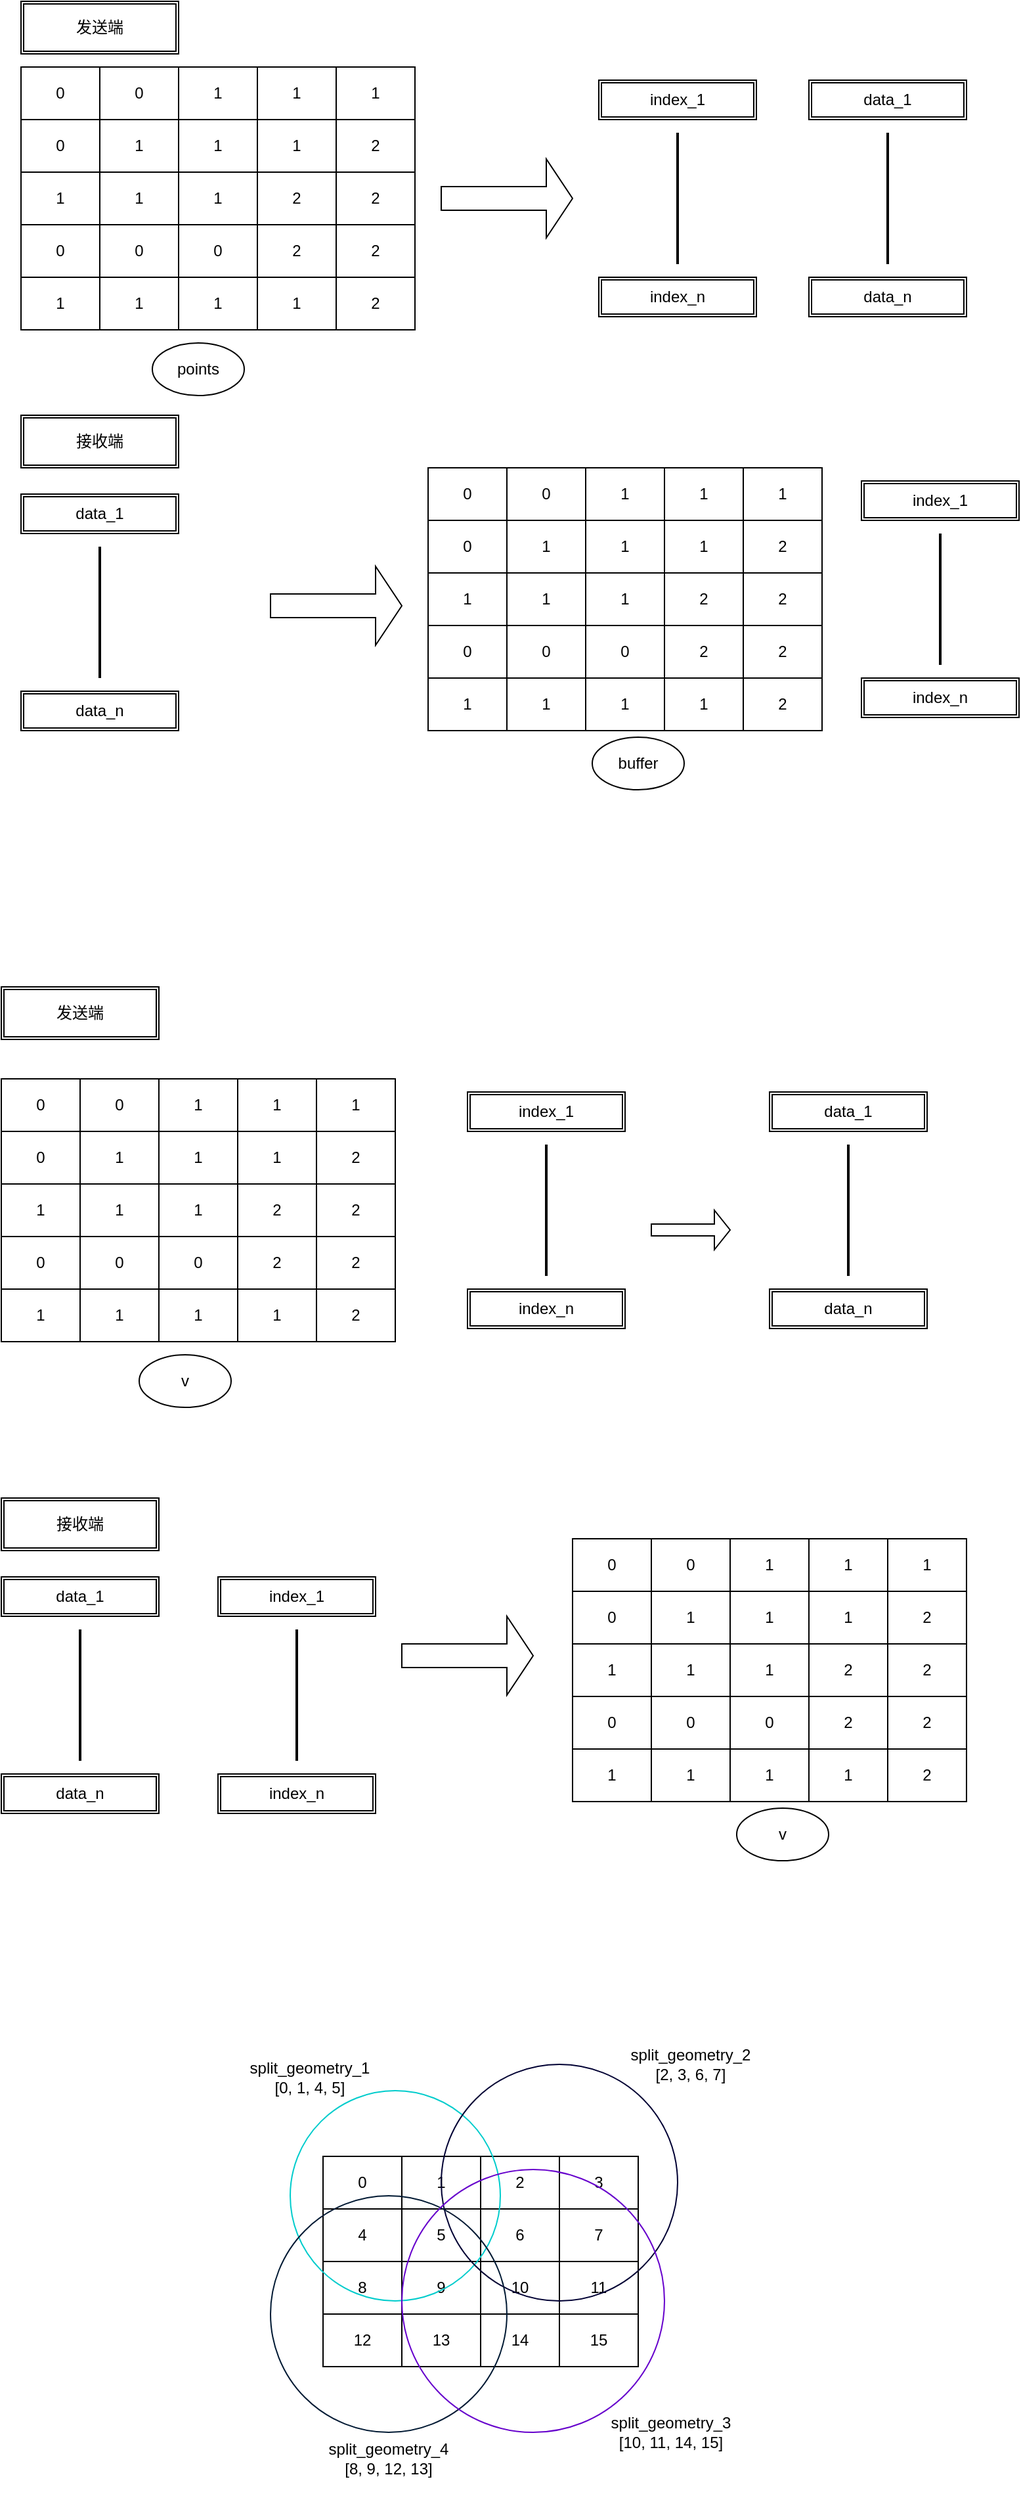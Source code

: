 <mxfile version="18.0.0" type="github">
  <diagram id="oNpYPa6Od9B05cNEM62u" name="Page-1">
    <mxGraphModel dx="1015" dy="603" grid="1" gridSize="10" guides="1" tooltips="1" connect="1" arrows="1" fold="1" page="1" pageScale="1" pageWidth="827" pageHeight="1169" math="0" shadow="0">
      <root>
        <mxCell id="0" />
        <mxCell id="1" parent="0" />
        <mxCell id="qy4APkWW9vVhcGaFs7pq-14" value="" style="shape=table;startSize=0;container=1;collapsible=0;childLayout=tableLayout;" vertex="1" parent="1">
          <mxGeometry x="40" y="80" width="300" height="200" as="geometry" />
        </mxCell>
        <mxCell id="qy4APkWW9vVhcGaFs7pq-15" value="" style="shape=tableRow;horizontal=0;startSize=0;swimlaneHead=0;swimlaneBody=0;top=0;left=0;bottom=0;right=0;collapsible=0;dropTarget=0;fillColor=none;points=[[0,0.5],[1,0.5]];portConstraint=eastwest;" vertex="1" parent="qy4APkWW9vVhcGaFs7pq-14">
          <mxGeometry width="300" height="40" as="geometry" />
        </mxCell>
        <mxCell id="qy4APkWW9vVhcGaFs7pq-16" value="0" style="shape=partialRectangle;html=1;whiteSpace=wrap;connectable=0;overflow=hidden;fillColor=none;top=0;left=0;bottom=0;right=0;pointerEvents=1;" vertex="1" parent="qy4APkWW9vVhcGaFs7pq-15">
          <mxGeometry width="60" height="40" as="geometry">
            <mxRectangle width="60" height="40" as="alternateBounds" />
          </mxGeometry>
        </mxCell>
        <mxCell id="qy4APkWW9vVhcGaFs7pq-17" value="0" style="shape=partialRectangle;html=1;whiteSpace=wrap;connectable=0;overflow=hidden;fillColor=none;top=0;left=0;bottom=0;right=0;pointerEvents=1;" vertex="1" parent="qy4APkWW9vVhcGaFs7pq-15">
          <mxGeometry x="60" width="60" height="40" as="geometry">
            <mxRectangle width="60" height="40" as="alternateBounds" />
          </mxGeometry>
        </mxCell>
        <mxCell id="qy4APkWW9vVhcGaFs7pq-18" value="1" style="shape=partialRectangle;html=1;whiteSpace=wrap;connectable=0;overflow=hidden;fillColor=none;top=0;left=0;bottom=0;right=0;pointerEvents=1;" vertex="1" parent="qy4APkWW9vVhcGaFs7pq-15">
          <mxGeometry x="120" width="60" height="40" as="geometry">
            <mxRectangle width="60" height="40" as="alternateBounds" />
          </mxGeometry>
        </mxCell>
        <mxCell id="qy4APkWW9vVhcGaFs7pq-19" value="1" style="shape=partialRectangle;html=1;whiteSpace=wrap;connectable=0;overflow=hidden;fillColor=none;top=0;left=0;bottom=0;right=0;pointerEvents=1;" vertex="1" parent="qy4APkWW9vVhcGaFs7pq-15">
          <mxGeometry x="180" width="60" height="40" as="geometry">
            <mxRectangle width="60" height="40" as="alternateBounds" />
          </mxGeometry>
        </mxCell>
        <mxCell id="qy4APkWW9vVhcGaFs7pq-20" value="1" style="shape=partialRectangle;html=1;whiteSpace=wrap;connectable=0;overflow=hidden;fillColor=none;top=0;left=0;bottom=0;right=0;pointerEvents=1;" vertex="1" parent="qy4APkWW9vVhcGaFs7pq-15">
          <mxGeometry x="240" width="60" height="40" as="geometry">
            <mxRectangle width="60" height="40" as="alternateBounds" />
          </mxGeometry>
        </mxCell>
        <mxCell id="qy4APkWW9vVhcGaFs7pq-21" value="" style="shape=tableRow;horizontal=0;startSize=0;swimlaneHead=0;swimlaneBody=0;top=0;left=0;bottom=0;right=0;collapsible=0;dropTarget=0;fillColor=none;points=[[0,0.5],[1,0.5]];portConstraint=eastwest;" vertex="1" parent="qy4APkWW9vVhcGaFs7pq-14">
          <mxGeometry y="40" width="300" height="40" as="geometry" />
        </mxCell>
        <mxCell id="qy4APkWW9vVhcGaFs7pq-22" value="0" style="shape=partialRectangle;html=1;whiteSpace=wrap;connectable=0;overflow=hidden;fillColor=none;top=0;left=0;bottom=0;right=0;pointerEvents=1;" vertex="1" parent="qy4APkWW9vVhcGaFs7pq-21">
          <mxGeometry width="60" height="40" as="geometry">
            <mxRectangle width="60" height="40" as="alternateBounds" />
          </mxGeometry>
        </mxCell>
        <mxCell id="qy4APkWW9vVhcGaFs7pq-23" value="1" style="shape=partialRectangle;html=1;whiteSpace=wrap;connectable=0;overflow=hidden;fillColor=none;top=0;left=0;bottom=0;right=0;pointerEvents=1;" vertex="1" parent="qy4APkWW9vVhcGaFs7pq-21">
          <mxGeometry x="60" width="60" height="40" as="geometry">
            <mxRectangle width="60" height="40" as="alternateBounds" />
          </mxGeometry>
        </mxCell>
        <mxCell id="qy4APkWW9vVhcGaFs7pq-24" value="1" style="shape=partialRectangle;html=1;whiteSpace=wrap;connectable=0;overflow=hidden;fillColor=none;top=0;left=0;bottom=0;right=0;pointerEvents=1;" vertex="1" parent="qy4APkWW9vVhcGaFs7pq-21">
          <mxGeometry x="120" width="60" height="40" as="geometry">
            <mxRectangle width="60" height="40" as="alternateBounds" />
          </mxGeometry>
        </mxCell>
        <mxCell id="qy4APkWW9vVhcGaFs7pq-25" value="1" style="shape=partialRectangle;html=1;whiteSpace=wrap;connectable=0;overflow=hidden;fillColor=none;top=0;left=0;bottom=0;right=0;pointerEvents=1;" vertex="1" parent="qy4APkWW9vVhcGaFs7pq-21">
          <mxGeometry x="180" width="60" height="40" as="geometry">
            <mxRectangle width="60" height="40" as="alternateBounds" />
          </mxGeometry>
        </mxCell>
        <mxCell id="qy4APkWW9vVhcGaFs7pq-26" value="2" style="shape=partialRectangle;html=1;whiteSpace=wrap;connectable=0;overflow=hidden;fillColor=none;top=0;left=0;bottom=0;right=0;pointerEvents=1;" vertex="1" parent="qy4APkWW9vVhcGaFs7pq-21">
          <mxGeometry x="240" width="60" height="40" as="geometry">
            <mxRectangle width="60" height="40" as="alternateBounds" />
          </mxGeometry>
        </mxCell>
        <mxCell id="qy4APkWW9vVhcGaFs7pq-27" value="" style="shape=tableRow;horizontal=0;startSize=0;swimlaneHead=0;swimlaneBody=0;top=0;left=0;bottom=0;right=0;collapsible=0;dropTarget=0;fillColor=none;points=[[0,0.5],[1,0.5]];portConstraint=eastwest;" vertex="1" parent="qy4APkWW9vVhcGaFs7pq-14">
          <mxGeometry y="80" width="300" height="40" as="geometry" />
        </mxCell>
        <mxCell id="qy4APkWW9vVhcGaFs7pq-28" value="1" style="shape=partialRectangle;html=1;whiteSpace=wrap;connectable=0;overflow=hidden;fillColor=none;top=0;left=0;bottom=0;right=0;pointerEvents=1;" vertex="1" parent="qy4APkWW9vVhcGaFs7pq-27">
          <mxGeometry width="60" height="40" as="geometry">
            <mxRectangle width="60" height="40" as="alternateBounds" />
          </mxGeometry>
        </mxCell>
        <mxCell id="qy4APkWW9vVhcGaFs7pq-29" value="1" style="shape=partialRectangle;html=1;whiteSpace=wrap;connectable=0;overflow=hidden;fillColor=none;top=0;left=0;bottom=0;right=0;pointerEvents=1;" vertex="1" parent="qy4APkWW9vVhcGaFs7pq-27">
          <mxGeometry x="60" width="60" height="40" as="geometry">
            <mxRectangle width="60" height="40" as="alternateBounds" />
          </mxGeometry>
        </mxCell>
        <mxCell id="qy4APkWW9vVhcGaFs7pq-30" value="1" style="shape=partialRectangle;html=1;whiteSpace=wrap;connectable=0;overflow=hidden;fillColor=none;top=0;left=0;bottom=0;right=0;pointerEvents=1;" vertex="1" parent="qy4APkWW9vVhcGaFs7pq-27">
          <mxGeometry x="120" width="60" height="40" as="geometry">
            <mxRectangle width="60" height="40" as="alternateBounds" />
          </mxGeometry>
        </mxCell>
        <mxCell id="qy4APkWW9vVhcGaFs7pq-31" value="2" style="shape=partialRectangle;html=1;whiteSpace=wrap;connectable=0;overflow=hidden;fillColor=none;top=0;left=0;bottom=0;right=0;pointerEvents=1;" vertex="1" parent="qy4APkWW9vVhcGaFs7pq-27">
          <mxGeometry x="180" width="60" height="40" as="geometry">
            <mxRectangle width="60" height="40" as="alternateBounds" />
          </mxGeometry>
        </mxCell>
        <mxCell id="qy4APkWW9vVhcGaFs7pq-32" value="2" style="shape=partialRectangle;html=1;whiteSpace=wrap;connectable=0;overflow=hidden;fillColor=none;top=0;left=0;bottom=0;right=0;pointerEvents=1;" vertex="1" parent="qy4APkWW9vVhcGaFs7pq-27">
          <mxGeometry x="240" width="60" height="40" as="geometry">
            <mxRectangle width="60" height="40" as="alternateBounds" />
          </mxGeometry>
        </mxCell>
        <mxCell id="qy4APkWW9vVhcGaFs7pq-33" value="" style="shape=tableRow;horizontal=0;startSize=0;swimlaneHead=0;swimlaneBody=0;top=0;left=0;bottom=0;right=0;collapsible=0;dropTarget=0;fillColor=none;points=[[0,0.5],[1,0.5]];portConstraint=eastwest;" vertex="1" parent="qy4APkWW9vVhcGaFs7pq-14">
          <mxGeometry y="120" width="300" height="40" as="geometry" />
        </mxCell>
        <mxCell id="qy4APkWW9vVhcGaFs7pq-34" value="0" style="shape=partialRectangle;html=1;whiteSpace=wrap;connectable=0;overflow=hidden;fillColor=none;top=0;left=0;bottom=0;right=0;pointerEvents=1;" vertex="1" parent="qy4APkWW9vVhcGaFs7pq-33">
          <mxGeometry width="60" height="40" as="geometry">
            <mxRectangle width="60" height="40" as="alternateBounds" />
          </mxGeometry>
        </mxCell>
        <mxCell id="qy4APkWW9vVhcGaFs7pq-35" value="0" style="shape=partialRectangle;html=1;whiteSpace=wrap;connectable=0;overflow=hidden;fillColor=none;top=0;left=0;bottom=0;right=0;pointerEvents=1;" vertex="1" parent="qy4APkWW9vVhcGaFs7pq-33">
          <mxGeometry x="60" width="60" height="40" as="geometry">
            <mxRectangle width="60" height="40" as="alternateBounds" />
          </mxGeometry>
        </mxCell>
        <mxCell id="qy4APkWW9vVhcGaFs7pq-36" value="0" style="shape=partialRectangle;html=1;whiteSpace=wrap;connectable=0;overflow=hidden;fillColor=none;top=0;left=0;bottom=0;right=0;pointerEvents=1;" vertex="1" parent="qy4APkWW9vVhcGaFs7pq-33">
          <mxGeometry x="120" width="60" height="40" as="geometry">
            <mxRectangle width="60" height="40" as="alternateBounds" />
          </mxGeometry>
        </mxCell>
        <mxCell id="qy4APkWW9vVhcGaFs7pq-37" value="2" style="shape=partialRectangle;html=1;whiteSpace=wrap;connectable=0;overflow=hidden;fillColor=none;top=0;left=0;bottom=0;right=0;pointerEvents=1;" vertex="1" parent="qy4APkWW9vVhcGaFs7pq-33">
          <mxGeometry x="180" width="60" height="40" as="geometry">
            <mxRectangle width="60" height="40" as="alternateBounds" />
          </mxGeometry>
        </mxCell>
        <mxCell id="qy4APkWW9vVhcGaFs7pq-38" value="2" style="shape=partialRectangle;html=1;whiteSpace=wrap;connectable=0;overflow=hidden;fillColor=none;top=0;left=0;bottom=0;right=0;pointerEvents=1;" vertex="1" parent="qy4APkWW9vVhcGaFs7pq-33">
          <mxGeometry x="240" width="60" height="40" as="geometry">
            <mxRectangle width="60" height="40" as="alternateBounds" />
          </mxGeometry>
        </mxCell>
        <mxCell id="qy4APkWW9vVhcGaFs7pq-39" value="" style="shape=tableRow;horizontal=0;startSize=0;swimlaneHead=0;swimlaneBody=0;top=0;left=0;bottom=0;right=0;collapsible=0;dropTarget=0;fillColor=none;points=[[0,0.5],[1,0.5]];portConstraint=eastwest;" vertex="1" parent="qy4APkWW9vVhcGaFs7pq-14">
          <mxGeometry y="160" width="300" height="40" as="geometry" />
        </mxCell>
        <mxCell id="qy4APkWW9vVhcGaFs7pq-40" value="1" style="shape=partialRectangle;html=1;whiteSpace=wrap;connectable=0;overflow=hidden;fillColor=none;top=0;left=0;bottom=0;right=0;pointerEvents=1;" vertex="1" parent="qy4APkWW9vVhcGaFs7pq-39">
          <mxGeometry width="60" height="40" as="geometry">
            <mxRectangle width="60" height="40" as="alternateBounds" />
          </mxGeometry>
        </mxCell>
        <mxCell id="qy4APkWW9vVhcGaFs7pq-41" value="1" style="shape=partialRectangle;html=1;whiteSpace=wrap;connectable=0;overflow=hidden;fillColor=none;top=0;left=0;bottom=0;right=0;pointerEvents=1;" vertex="1" parent="qy4APkWW9vVhcGaFs7pq-39">
          <mxGeometry x="60" width="60" height="40" as="geometry">
            <mxRectangle width="60" height="40" as="alternateBounds" />
          </mxGeometry>
        </mxCell>
        <mxCell id="qy4APkWW9vVhcGaFs7pq-42" value="1" style="shape=partialRectangle;html=1;whiteSpace=wrap;connectable=0;overflow=hidden;fillColor=none;top=0;left=0;bottom=0;right=0;pointerEvents=1;" vertex="1" parent="qy4APkWW9vVhcGaFs7pq-39">
          <mxGeometry x="120" width="60" height="40" as="geometry">
            <mxRectangle width="60" height="40" as="alternateBounds" />
          </mxGeometry>
        </mxCell>
        <mxCell id="qy4APkWW9vVhcGaFs7pq-43" value="1" style="shape=partialRectangle;html=1;whiteSpace=wrap;connectable=0;overflow=hidden;fillColor=none;top=0;left=0;bottom=0;right=0;pointerEvents=1;" vertex="1" parent="qy4APkWW9vVhcGaFs7pq-39">
          <mxGeometry x="180" width="60" height="40" as="geometry">
            <mxRectangle width="60" height="40" as="alternateBounds" />
          </mxGeometry>
        </mxCell>
        <mxCell id="qy4APkWW9vVhcGaFs7pq-44" value="2" style="shape=partialRectangle;html=1;whiteSpace=wrap;connectable=0;overflow=hidden;fillColor=none;top=0;left=0;bottom=0;right=0;pointerEvents=1;" vertex="1" parent="qy4APkWW9vVhcGaFs7pq-39">
          <mxGeometry x="240" width="60" height="40" as="geometry">
            <mxRectangle width="60" height="40" as="alternateBounds" />
          </mxGeometry>
        </mxCell>
        <mxCell id="qy4APkWW9vVhcGaFs7pq-45" value="" style="shape=singleArrow;whiteSpace=wrap;html=1;" vertex="1" parent="1">
          <mxGeometry x="360" y="150" width="100" height="60" as="geometry" />
        </mxCell>
        <mxCell id="qy4APkWW9vVhcGaFs7pq-46" value="index_1" style="shape=ext;double=1;rounded=0;whiteSpace=wrap;html=1;" vertex="1" parent="1">
          <mxGeometry x="480" y="90" width="120" height="30" as="geometry" />
        </mxCell>
        <mxCell id="qy4APkWW9vVhcGaFs7pq-48" value="index_n" style="shape=ext;double=1;rounded=0;whiteSpace=wrap;html=1;" vertex="1" parent="1">
          <mxGeometry x="480" y="240" width="120" height="30" as="geometry" />
        </mxCell>
        <mxCell id="qy4APkWW9vVhcGaFs7pq-49" value="data_1" style="shape=ext;double=1;rounded=0;whiteSpace=wrap;html=1;" vertex="1" parent="1">
          <mxGeometry x="640" y="90" width="120" height="30" as="geometry" />
        </mxCell>
        <mxCell id="qy4APkWW9vVhcGaFs7pq-50" value="data_n" style="shape=ext;double=1;rounded=0;whiteSpace=wrap;html=1;" vertex="1" parent="1">
          <mxGeometry x="640" y="240" width="120" height="30" as="geometry" />
        </mxCell>
        <mxCell id="qy4APkWW9vVhcGaFs7pq-51" value="" style="line;strokeWidth=2;direction=south;html=1;" vertex="1" parent="1">
          <mxGeometry x="535" y="130" width="10" height="100" as="geometry" />
        </mxCell>
        <mxCell id="qy4APkWW9vVhcGaFs7pq-52" value="" style="line;strokeWidth=2;direction=south;html=1;" vertex="1" parent="1">
          <mxGeometry x="695" y="130" width="10" height="100" as="geometry" />
        </mxCell>
        <mxCell id="qy4APkWW9vVhcGaFs7pq-54" value="发送端" style="shape=ext;double=1;rounded=0;whiteSpace=wrap;html=1;" vertex="1" parent="1">
          <mxGeometry x="40" y="30" width="120" height="40" as="geometry" />
        </mxCell>
        <mxCell id="qy4APkWW9vVhcGaFs7pq-55" value="接收端" style="shape=ext;double=1;rounded=0;whiteSpace=wrap;html=1;" vertex="1" parent="1">
          <mxGeometry x="40" y="345" width="120" height="40" as="geometry" />
        </mxCell>
        <mxCell id="qy4APkWW9vVhcGaFs7pq-56" value="data_1" style="shape=ext;double=1;rounded=0;whiteSpace=wrap;html=1;" vertex="1" parent="1">
          <mxGeometry x="40" y="405" width="120" height="30" as="geometry" />
        </mxCell>
        <mxCell id="qy4APkWW9vVhcGaFs7pq-57" value="data_n" style="shape=ext;double=1;rounded=0;whiteSpace=wrap;html=1;" vertex="1" parent="1">
          <mxGeometry x="40" y="555" width="120" height="30" as="geometry" />
        </mxCell>
        <mxCell id="qy4APkWW9vVhcGaFs7pq-58" value="" style="line;strokeWidth=2;direction=south;html=1;" vertex="1" parent="1">
          <mxGeometry x="95" y="445" width="10" height="100" as="geometry" />
        </mxCell>
        <mxCell id="qy4APkWW9vVhcGaFs7pq-59" value="" style="shape=singleArrow;whiteSpace=wrap;html=1;" vertex="1" parent="1">
          <mxGeometry x="230" y="460" width="100" height="60" as="geometry" />
        </mxCell>
        <mxCell id="qy4APkWW9vVhcGaFs7pq-60" value="" style="shape=table;startSize=0;container=1;collapsible=0;childLayout=tableLayout;" vertex="1" parent="1">
          <mxGeometry x="350" y="385" width="300" height="200" as="geometry" />
        </mxCell>
        <mxCell id="qy4APkWW9vVhcGaFs7pq-61" value="" style="shape=tableRow;horizontal=0;startSize=0;swimlaneHead=0;swimlaneBody=0;top=0;left=0;bottom=0;right=0;collapsible=0;dropTarget=0;fillColor=none;points=[[0,0.5],[1,0.5]];portConstraint=eastwest;" vertex="1" parent="qy4APkWW9vVhcGaFs7pq-60">
          <mxGeometry width="300" height="40" as="geometry" />
        </mxCell>
        <mxCell id="qy4APkWW9vVhcGaFs7pq-62" value="0" style="shape=partialRectangle;html=1;whiteSpace=wrap;connectable=0;overflow=hidden;fillColor=none;top=0;left=0;bottom=0;right=0;pointerEvents=1;" vertex="1" parent="qy4APkWW9vVhcGaFs7pq-61">
          <mxGeometry width="60" height="40" as="geometry">
            <mxRectangle width="60" height="40" as="alternateBounds" />
          </mxGeometry>
        </mxCell>
        <mxCell id="qy4APkWW9vVhcGaFs7pq-63" value="0" style="shape=partialRectangle;html=1;whiteSpace=wrap;connectable=0;overflow=hidden;fillColor=none;top=0;left=0;bottom=0;right=0;pointerEvents=1;" vertex="1" parent="qy4APkWW9vVhcGaFs7pq-61">
          <mxGeometry x="60" width="60" height="40" as="geometry">
            <mxRectangle width="60" height="40" as="alternateBounds" />
          </mxGeometry>
        </mxCell>
        <mxCell id="qy4APkWW9vVhcGaFs7pq-64" value="1" style="shape=partialRectangle;html=1;whiteSpace=wrap;connectable=0;overflow=hidden;fillColor=none;top=0;left=0;bottom=0;right=0;pointerEvents=1;" vertex="1" parent="qy4APkWW9vVhcGaFs7pq-61">
          <mxGeometry x="120" width="60" height="40" as="geometry">
            <mxRectangle width="60" height="40" as="alternateBounds" />
          </mxGeometry>
        </mxCell>
        <mxCell id="qy4APkWW9vVhcGaFs7pq-65" value="1" style="shape=partialRectangle;html=1;whiteSpace=wrap;connectable=0;overflow=hidden;fillColor=none;top=0;left=0;bottom=0;right=0;pointerEvents=1;" vertex="1" parent="qy4APkWW9vVhcGaFs7pq-61">
          <mxGeometry x="180" width="60" height="40" as="geometry">
            <mxRectangle width="60" height="40" as="alternateBounds" />
          </mxGeometry>
        </mxCell>
        <mxCell id="qy4APkWW9vVhcGaFs7pq-66" value="1" style="shape=partialRectangle;html=1;whiteSpace=wrap;connectable=0;overflow=hidden;fillColor=none;top=0;left=0;bottom=0;right=0;pointerEvents=1;" vertex="1" parent="qy4APkWW9vVhcGaFs7pq-61">
          <mxGeometry x="240" width="60" height="40" as="geometry">
            <mxRectangle width="60" height="40" as="alternateBounds" />
          </mxGeometry>
        </mxCell>
        <mxCell id="qy4APkWW9vVhcGaFs7pq-67" value="" style="shape=tableRow;horizontal=0;startSize=0;swimlaneHead=0;swimlaneBody=0;top=0;left=0;bottom=0;right=0;collapsible=0;dropTarget=0;fillColor=none;points=[[0,0.5],[1,0.5]];portConstraint=eastwest;" vertex="1" parent="qy4APkWW9vVhcGaFs7pq-60">
          <mxGeometry y="40" width="300" height="40" as="geometry" />
        </mxCell>
        <mxCell id="qy4APkWW9vVhcGaFs7pq-68" value="0" style="shape=partialRectangle;html=1;whiteSpace=wrap;connectable=0;overflow=hidden;fillColor=none;top=0;left=0;bottom=0;right=0;pointerEvents=1;" vertex="1" parent="qy4APkWW9vVhcGaFs7pq-67">
          <mxGeometry width="60" height="40" as="geometry">
            <mxRectangle width="60" height="40" as="alternateBounds" />
          </mxGeometry>
        </mxCell>
        <mxCell id="qy4APkWW9vVhcGaFs7pq-69" value="1" style="shape=partialRectangle;html=1;whiteSpace=wrap;connectable=0;overflow=hidden;fillColor=none;top=0;left=0;bottom=0;right=0;pointerEvents=1;" vertex="1" parent="qy4APkWW9vVhcGaFs7pq-67">
          <mxGeometry x="60" width="60" height="40" as="geometry">
            <mxRectangle width="60" height="40" as="alternateBounds" />
          </mxGeometry>
        </mxCell>
        <mxCell id="qy4APkWW9vVhcGaFs7pq-70" value="1" style="shape=partialRectangle;html=1;whiteSpace=wrap;connectable=0;overflow=hidden;fillColor=none;top=0;left=0;bottom=0;right=0;pointerEvents=1;" vertex="1" parent="qy4APkWW9vVhcGaFs7pq-67">
          <mxGeometry x="120" width="60" height="40" as="geometry">
            <mxRectangle width="60" height="40" as="alternateBounds" />
          </mxGeometry>
        </mxCell>
        <mxCell id="qy4APkWW9vVhcGaFs7pq-71" value="1" style="shape=partialRectangle;html=1;whiteSpace=wrap;connectable=0;overflow=hidden;fillColor=none;top=0;left=0;bottom=0;right=0;pointerEvents=1;" vertex="1" parent="qy4APkWW9vVhcGaFs7pq-67">
          <mxGeometry x="180" width="60" height="40" as="geometry">
            <mxRectangle width="60" height="40" as="alternateBounds" />
          </mxGeometry>
        </mxCell>
        <mxCell id="qy4APkWW9vVhcGaFs7pq-72" value="2" style="shape=partialRectangle;html=1;whiteSpace=wrap;connectable=0;overflow=hidden;fillColor=none;top=0;left=0;bottom=0;right=0;pointerEvents=1;" vertex="1" parent="qy4APkWW9vVhcGaFs7pq-67">
          <mxGeometry x="240" width="60" height="40" as="geometry">
            <mxRectangle width="60" height="40" as="alternateBounds" />
          </mxGeometry>
        </mxCell>
        <mxCell id="qy4APkWW9vVhcGaFs7pq-73" value="" style="shape=tableRow;horizontal=0;startSize=0;swimlaneHead=0;swimlaneBody=0;top=0;left=0;bottom=0;right=0;collapsible=0;dropTarget=0;fillColor=none;points=[[0,0.5],[1,0.5]];portConstraint=eastwest;" vertex="1" parent="qy4APkWW9vVhcGaFs7pq-60">
          <mxGeometry y="80" width="300" height="40" as="geometry" />
        </mxCell>
        <mxCell id="qy4APkWW9vVhcGaFs7pq-74" value="1" style="shape=partialRectangle;html=1;whiteSpace=wrap;connectable=0;overflow=hidden;fillColor=none;top=0;left=0;bottom=0;right=0;pointerEvents=1;" vertex="1" parent="qy4APkWW9vVhcGaFs7pq-73">
          <mxGeometry width="60" height="40" as="geometry">
            <mxRectangle width="60" height="40" as="alternateBounds" />
          </mxGeometry>
        </mxCell>
        <mxCell id="qy4APkWW9vVhcGaFs7pq-75" value="1" style="shape=partialRectangle;html=1;whiteSpace=wrap;connectable=0;overflow=hidden;fillColor=none;top=0;left=0;bottom=0;right=0;pointerEvents=1;" vertex="1" parent="qy4APkWW9vVhcGaFs7pq-73">
          <mxGeometry x="60" width="60" height="40" as="geometry">
            <mxRectangle width="60" height="40" as="alternateBounds" />
          </mxGeometry>
        </mxCell>
        <mxCell id="qy4APkWW9vVhcGaFs7pq-76" value="1" style="shape=partialRectangle;html=1;whiteSpace=wrap;connectable=0;overflow=hidden;fillColor=none;top=0;left=0;bottom=0;right=0;pointerEvents=1;" vertex="1" parent="qy4APkWW9vVhcGaFs7pq-73">
          <mxGeometry x="120" width="60" height="40" as="geometry">
            <mxRectangle width="60" height="40" as="alternateBounds" />
          </mxGeometry>
        </mxCell>
        <mxCell id="qy4APkWW9vVhcGaFs7pq-77" value="2" style="shape=partialRectangle;html=1;whiteSpace=wrap;connectable=0;overflow=hidden;fillColor=none;top=0;left=0;bottom=0;right=0;pointerEvents=1;" vertex="1" parent="qy4APkWW9vVhcGaFs7pq-73">
          <mxGeometry x="180" width="60" height="40" as="geometry">
            <mxRectangle width="60" height="40" as="alternateBounds" />
          </mxGeometry>
        </mxCell>
        <mxCell id="qy4APkWW9vVhcGaFs7pq-78" value="2" style="shape=partialRectangle;html=1;whiteSpace=wrap;connectable=0;overflow=hidden;fillColor=none;top=0;left=0;bottom=0;right=0;pointerEvents=1;" vertex="1" parent="qy4APkWW9vVhcGaFs7pq-73">
          <mxGeometry x="240" width="60" height="40" as="geometry">
            <mxRectangle width="60" height="40" as="alternateBounds" />
          </mxGeometry>
        </mxCell>
        <mxCell id="qy4APkWW9vVhcGaFs7pq-79" value="" style="shape=tableRow;horizontal=0;startSize=0;swimlaneHead=0;swimlaneBody=0;top=0;left=0;bottom=0;right=0;collapsible=0;dropTarget=0;fillColor=none;points=[[0,0.5],[1,0.5]];portConstraint=eastwest;" vertex="1" parent="qy4APkWW9vVhcGaFs7pq-60">
          <mxGeometry y="120" width="300" height="40" as="geometry" />
        </mxCell>
        <mxCell id="qy4APkWW9vVhcGaFs7pq-80" value="0" style="shape=partialRectangle;html=1;whiteSpace=wrap;connectable=0;overflow=hidden;fillColor=none;top=0;left=0;bottom=0;right=0;pointerEvents=1;" vertex="1" parent="qy4APkWW9vVhcGaFs7pq-79">
          <mxGeometry width="60" height="40" as="geometry">
            <mxRectangle width="60" height="40" as="alternateBounds" />
          </mxGeometry>
        </mxCell>
        <mxCell id="qy4APkWW9vVhcGaFs7pq-81" value="0" style="shape=partialRectangle;html=1;whiteSpace=wrap;connectable=0;overflow=hidden;fillColor=none;top=0;left=0;bottom=0;right=0;pointerEvents=1;" vertex="1" parent="qy4APkWW9vVhcGaFs7pq-79">
          <mxGeometry x="60" width="60" height="40" as="geometry">
            <mxRectangle width="60" height="40" as="alternateBounds" />
          </mxGeometry>
        </mxCell>
        <mxCell id="qy4APkWW9vVhcGaFs7pq-82" value="0" style="shape=partialRectangle;html=1;whiteSpace=wrap;connectable=0;overflow=hidden;fillColor=none;top=0;left=0;bottom=0;right=0;pointerEvents=1;" vertex="1" parent="qy4APkWW9vVhcGaFs7pq-79">
          <mxGeometry x="120" width="60" height="40" as="geometry">
            <mxRectangle width="60" height="40" as="alternateBounds" />
          </mxGeometry>
        </mxCell>
        <mxCell id="qy4APkWW9vVhcGaFs7pq-83" value="2" style="shape=partialRectangle;html=1;whiteSpace=wrap;connectable=0;overflow=hidden;fillColor=none;top=0;left=0;bottom=0;right=0;pointerEvents=1;" vertex="1" parent="qy4APkWW9vVhcGaFs7pq-79">
          <mxGeometry x="180" width="60" height="40" as="geometry">
            <mxRectangle width="60" height="40" as="alternateBounds" />
          </mxGeometry>
        </mxCell>
        <mxCell id="qy4APkWW9vVhcGaFs7pq-84" value="2" style="shape=partialRectangle;html=1;whiteSpace=wrap;connectable=0;overflow=hidden;fillColor=none;top=0;left=0;bottom=0;right=0;pointerEvents=1;" vertex="1" parent="qy4APkWW9vVhcGaFs7pq-79">
          <mxGeometry x="240" width="60" height="40" as="geometry">
            <mxRectangle width="60" height="40" as="alternateBounds" />
          </mxGeometry>
        </mxCell>
        <mxCell id="qy4APkWW9vVhcGaFs7pq-85" value="" style="shape=tableRow;horizontal=0;startSize=0;swimlaneHead=0;swimlaneBody=0;top=0;left=0;bottom=0;right=0;collapsible=0;dropTarget=0;fillColor=none;points=[[0,0.5],[1,0.5]];portConstraint=eastwest;" vertex="1" parent="qy4APkWW9vVhcGaFs7pq-60">
          <mxGeometry y="160" width="300" height="40" as="geometry" />
        </mxCell>
        <mxCell id="qy4APkWW9vVhcGaFs7pq-86" value="1" style="shape=partialRectangle;html=1;whiteSpace=wrap;connectable=0;overflow=hidden;fillColor=none;top=0;left=0;bottom=0;right=0;pointerEvents=1;" vertex="1" parent="qy4APkWW9vVhcGaFs7pq-85">
          <mxGeometry width="60" height="40" as="geometry">
            <mxRectangle width="60" height="40" as="alternateBounds" />
          </mxGeometry>
        </mxCell>
        <mxCell id="qy4APkWW9vVhcGaFs7pq-87" value="1" style="shape=partialRectangle;html=1;whiteSpace=wrap;connectable=0;overflow=hidden;fillColor=none;top=0;left=0;bottom=0;right=0;pointerEvents=1;" vertex="1" parent="qy4APkWW9vVhcGaFs7pq-85">
          <mxGeometry x="60" width="60" height="40" as="geometry">
            <mxRectangle width="60" height="40" as="alternateBounds" />
          </mxGeometry>
        </mxCell>
        <mxCell id="qy4APkWW9vVhcGaFs7pq-88" value="1" style="shape=partialRectangle;html=1;whiteSpace=wrap;connectable=0;overflow=hidden;fillColor=none;top=0;left=0;bottom=0;right=0;pointerEvents=1;" vertex="1" parent="qy4APkWW9vVhcGaFs7pq-85">
          <mxGeometry x="120" width="60" height="40" as="geometry">
            <mxRectangle width="60" height="40" as="alternateBounds" />
          </mxGeometry>
        </mxCell>
        <mxCell id="qy4APkWW9vVhcGaFs7pq-89" value="1" style="shape=partialRectangle;html=1;whiteSpace=wrap;connectable=0;overflow=hidden;fillColor=none;top=0;left=0;bottom=0;right=0;pointerEvents=1;" vertex="1" parent="qy4APkWW9vVhcGaFs7pq-85">
          <mxGeometry x="180" width="60" height="40" as="geometry">
            <mxRectangle width="60" height="40" as="alternateBounds" />
          </mxGeometry>
        </mxCell>
        <mxCell id="qy4APkWW9vVhcGaFs7pq-90" value="2" style="shape=partialRectangle;html=1;whiteSpace=wrap;connectable=0;overflow=hidden;fillColor=none;top=0;left=0;bottom=0;right=0;pointerEvents=1;" vertex="1" parent="qy4APkWW9vVhcGaFs7pq-85">
          <mxGeometry x="240" width="60" height="40" as="geometry">
            <mxRectangle width="60" height="40" as="alternateBounds" />
          </mxGeometry>
        </mxCell>
        <mxCell id="qy4APkWW9vVhcGaFs7pq-107" value="index_1" style="shape=ext;double=1;rounded=0;whiteSpace=wrap;html=1;" vertex="1" parent="1">
          <mxGeometry x="680" y="395" width="120" height="30" as="geometry" />
        </mxCell>
        <mxCell id="qy4APkWW9vVhcGaFs7pq-108" value="index_n" style="shape=ext;double=1;rounded=0;whiteSpace=wrap;html=1;" vertex="1" parent="1">
          <mxGeometry x="680" y="545" width="120" height="30" as="geometry" />
        </mxCell>
        <mxCell id="qy4APkWW9vVhcGaFs7pq-109" value="" style="line;strokeWidth=2;direction=south;html=1;" vertex="1" parent="1">
          <mxGeometry x="735" y="435" width="10" height="100" as="geometry" />
        </mxCell>
        <mxCell id="qy4APkWW9vVhcGaFs7pq-111" value="points" style="ellipse;whiteSpace=wrap;html=1;" vertex="1" parent="1">
          <mxGeometry x="140" y="290" width="70" height="40" as="geometry" />
        </mxCell>
        <mxCell id="qy4APkWW9vVhcGaFs7pq-112" value="buffer" style="ellipse;whiteSpace=wrap;html=1;" vertex="1" parent="1">
          <mxGeometry x="475" y="590" width="70" height="40" as="geometry" />
        </mxCell>
        <mxCell id="qy4APkWW9vVhcGaFs7pq-113" value="" style="shape=table;startSize=0;container=1;collapsible=0;childLayout=tableLayout;" vertex="1" parent="1">
          <mxGeometry x="25" y="850" width="300" height="200" as="geometry" />
        </mxCell>
        <mxCell id="qy4APkWW9vVhcGaFs7pq-114" value="" style="shape=tableRow;horizontal=0;startSize=0;swimlaneHead=0;swimlaneBody=0;top=0;left=0;bottom=0;right=0;collapsible=0;dropTarget=0;fillColor=none;points=[[0,0.5],[1,0.5]];portConstraint=eastwest;" vertex="1" parent="qy4APkWW9vVhcGaFs7pq-113">
          <mxGeometry width="300" height="40" as="geometry" />
        </mxCell>
        <mxCell id="qy4APkWW9vVhcGaFs7pq-115" value="0" style="shape=partialRectangle;html=1;whiteSpace=wrap;connectable=0;overflow=hidden;fillColor=none;top=0;left=0;bottom=0;right=0;pointerEvents=1;" vertex="1" parent="qy4APkWW9vVhcGaFs7pq-114">
          <mxGeometry width="60" height="40" as="geometry">
            <mxRectangle width="60" height="40" as="alternateBounds" />
          </mxGeometry>
        </mxCell>
        <mxCell id="qy4APkWW9vVhcGaFs7pq-116" value="0" style="shape=partialRectangle;html=1;whiteSpace=wrap;connectable=0;overflow=hidden;fillColor=none;top=0;left=0;bottom=0;right=0;pointerEvents=1;" vertex="1" parent="qy4APkWW9vVhcGaFs7pq-114">
          <mxGeometry x="60" width="60" height="40" as="geometry">
            <mxRectangle width="60" height="40" as="alternateBounds" />
          </mxGeometry>
        </mxCell>
        <mxCell id="qy4APkWW9vVhcGaFs7pq-117" value="1" style="shape=partialRectangle;html=1;whiteSpace=wrap;connectable=0;overflow=hidden;fillColor=none;top=0;left=0;bottom=0;right=0;pointerEvents=1;" vertex="1" parent="qy4APkWW9vVhcGaFs7pq-114">
          <mxGeometry x="120" width="60" height="40" as="geometry">
            <mxRectangle width="60" height="40" as="alternateBounds" />
          </mxGeometry>
        </mxCell>
        <mxCell id="qy4APkWW9vVhcGaFs7pq-118" value="1" style="shape=partialRectangle;html=1;whiteSpace=wrap;connectable=0;overflow=hidden;fillColor=none;top=0;left=0;bottom=0;right=0;pointerEvents=1;" vertex="1" parent="qy4APkWW9vVhcGaFs7pq-114">
          <mxGeometry x="180" width="60" height="40" as="geometry">
            <mxRectangle width="60" height="40" as="alternateBounds" />
          </mxGeometry>
        </mxCell>
        <mxCell id="qy4APkWW9vVhcGaFs7pq-119" value="1" style="shape=partialRectangle;html=1;whiteSpace=wrap;connectable=0;overflow=hidden;fillColor=none;top=0;left=0;bottom=0;right=0;pointerEvents=1;" vertex="1" parent="qy4APkWW9vVhcGaFs7pq-114">
          <mxGeometry x="240" width="60" height="40" as="geometry">
            <mxRectangle width="60" height="40" as="alternateBounds" />
          </mxGeometry>
        </mxCell>
        <mxCell id="qy4APkWW9vVhcGaFs7pq-120" value="" style="shape=tableRow;horizontal=0;startSize=0;swimlaneHead=0;swimlaneBody=0;top=0;left=0;bottom=0;right=0;collapsible=0;dropTarget=0;fillColor=none;points=[[0,0.5],[1,0.5]];portConstraint=eastwest;" vertex="1" parent="qy4APkWW9vVhcGaFs7pq-113">
          <mxGeometry y="40" width="300" height="40" as="geometry" />
        </mxCell>
        <mxCell id="qy4APkWW9vVhcGaFs7pq-121" value="0" style="shape=partialRectangle;html=1;whiteSpace=wrap;connectable=0;overflow=hidden;fillColor=none;top=0;left=0;bottom=0;right=0;pointerEvents=1;" vertex="1" parent="qy4APkWW9vVhcGaFs7pq-120">
          <mxGeometry width="60" height="40" as="geometry">
            <mxRectangle width="60" height="40" as="alternateBounds" />
          </mxGeometry>
        </mxCell>
        <mxCell id="qy4APkWW9vVhcGaFs7pq-122" value="1" style="shape=partialRectangle;html=1;whiteSpace=wrap;connectable=0;overflow=hidden;fillColor=none;top=0;left=0;bottom=0;right=0;pointerEvents=1;" vertex="1" parent="qy4APkWW9vVhcGaFs7pq-120">
          <mxGeometry x="60" width="60" height="40" as="geometry">
            <mxRectangle width="60" height="40" as="alternateBounds" />
          </mxGeometry>
        </mxCell>
        <mxCell id="qy4APkWW9vVhcGaFs7pq-123" value="1" style="shape=partialRectangle;html=1;whiteSpace=wrap;connectable=0;overflow=hidden;fillColor=none;top=0;left=0;bottom=0;right=0;pointerEvents=1;" vertex="1" parent="qy4APkWW9vVhcGaFs7pq-120">
          <mxGeometry x="120" width="60" height="40" as="geometry">
            <mxRectangle width="60" height="40" as="alternateBounds" />
          </mxGeometry>
        </mxCell>
        <mxCell id="qy4APkWW9vVhcGaFs7pq-124" value="1" style="shape=partialRectangle;html=1;whiteSpace=wrap;connectable=0;overflow=hidden;fillColor=none;top=0;left=0;bottom=0;right=0;pointerEvents=1;" vertex="1" parent="qy4APkWW9vVhcGaFs7pq-120">
          <mxGeometry x="180" width="60" height="40" as="geometry">
            <mxRectangle width="60" height="40" as="alternateBounds" />
          </mxGeometry>
        </mxCell>
        <mxCell id="qy4APkWW9vVhcGaFs7pq-125" value="2" style="shape=partialRectangle;html=1;whiteSpace=wrap;connectable=0;overflow=hidden;fillColor=none;top=0;left=0;bottom=0;right=0;pointerEvents=1;" vertex="1" parent="qy4APkWW9vVhcGaFs7pq-120">
          <mxGeometry x="240" width="60" height="40" as="geometry">
            <mxRectangle width="60" height="40" as="alternateBounds" />
          </mxGeometry>
        </mxCell>
        <mxCell id="qy4APkWW9vVhcGaFs7pq-126" value="" style="shape=tableRow;horizontal=0;startSize=0;swimlaneHead=0;swimlaneBody=0;top=0;left=0;bottom=0;right=0;collapsible=0;dropTarget=0;fillColor=none;points=[[0,0.5],[1,0.5]];portConstraint=eastwest;" vertex="1" parent="qy4APkWW9vVhcGaFs7pq-113">
          <mxGeometry y="80" width="300" height="40" as="geometry" />
        </mxCell>
        <mxCell id="qy4APkWW9vVhcGaFs7pq-127" value="1" style="shape=partialRectangle;html=1;whiteSpace=wrap;connectable=0;overflow=hidden;fillColor=none;top=0;left=0;bottom=0;right=0;pointerEvents=1;" vertex="1" parent="qy4APkWW9vVhcGaFs7pq-126">
          <mxGeometry width="60" height="40" as="geometry">
            <mxRectangle width="60" height="40" as="alternateBounds" />
          </mxGeometry>
        </mxCell>
        <mxCell id="qy4APkWW9vVhcGaFs7pq-128" value="1" style="shape=partialRectangle;html=1;whiteSpace=wrap;connectable=0;overflow=hidden;fillColor=none;top=0;left=0;bottom=0;right=0;pointerEvents=1;" vertex="1" parent="qy4APkWW9vVhcGaFs7pq-126">
          <mxGeometry x="60" width="60" height="40" as="geometry">
            <mxRectangle width="60" height="40" as="alternateBounds" />
          </mxGeometry>
        </mxCell>
        <mxCell id="qy4APkWW9vVhcGaFs7pq-129" value="1" style="shape=partialRectangle;html=1;whiteSpace=wrap;connectable=0;overflow=hidden;fillColor=none;top=0;left=0;bottom=0;right=0;pointerEvents=1;" vertex="1" parent="qy4APkWW9vVhcGaFs7pq-126">
          <mxGeometry x="120" width="60" height="40" as="geometry">
            <mxRectangle width="60" height="40" as="alternateBounds" />
          </mxGeometry>
        </mxCell>
        <mxCell id="qy4APkWW9vVhcGaFs7pq-130" value="2" style="shape=partialRectangle;html=1;whiteSpace=wrap;connectable=0;overflow=hidden;fillColor=none;top=0;left=0;bottom=0;right=0;pointerEvents=1;" vertex="1" parent="qy4APkWW9vVhcGaFs7pq-126">
          <mxGeometry x="180" width="60" height="40" as="geometry">
            <mxRectangle width="60" height="40" as="alternateBounds" />
          </mxGeometry>
        </mxCell>
        <mxCell id="qy4APkWW9vVhcGaFs7pq-131" value="2" style="shape=partialRectangle;html=1;whiteSpace=wrap;connectable=0;overflow=hidden;fillColor=none;top=0;left=0;bottom=0;right=0;pointerEvents=1;" vertex="1" parent="qy4APkWW9vVhcGaFs7pq-126">
          <mxGeometry x="240" width="60" height="40" as="geometry">
            <mxRectangle width="60" height="40" as="alternateBounds" />
          </mxGeometry>
        </mxCell>
        <mxCell id="qy4APkWW9vVhcGaFs7pq-132" value="" style="shape=tableRow;horizontal=0;startSize=0;swimlaneHead=0;swimlaneBody=0;top=0;left=0;bottom=0;right=0;collapsible=0;dropTarget=0;fillColor=none;points=[[0,0.5],[1,0.5]];portConstraint=eastwest;" vertex="1" parent="qy4APkWW9vVhcGaFs7pq-113">
          <mxGeometry y="120" width="300" height="40" as="geometry" />
        </mxCell>
        <mxCell id="qy4APkWW9vVhcGaFs7pq-133" value="0" style="shape=partialRectangle;html=1;whiteSpace=wrap;connectable=0;overflow=hidden;fillColor=none;top=0;left=0;bottom=0;right=0;pointerEvents=1;" vertex="1" parent="qy4APkWW9vVhcGaFs7pq-132">
          <mxGeometry width="60" height="40" as="geometry">
            <mxRectangle width="60" height="40" as="alternateBounds" />
          </mxGeometry>
        </mxCell>
        <mxCell id="qy4APkWW9vVhcGaFs7pq-134" value="0" style="shape=partialRectangle;html=1;whiteSpace=wrap;connectable=0;overflow=hidden;fillColor=none;top=0;left=0;bottom=0;right=0;pointerEvents=1;" vertex="1" parent="qy4APkWW9vVhcGaFs7pq-132">
          <mxGeometry x="60" width="60" height="40" as="geometry">
            <mxRectangle width="60" height="40" as="alternateBounds" />
          </mxGeometry>
        </mxCell>
        <mxCell id="qy4APkWW9vVhcGaFs7pq-135" value="0" style="shape=partialRectangle;html=1;whiteSpace=wrap;connectable=0;overflow=hidden;fillColor=none;top=0;left=0;bottom=0;right=0;pointerEvents=1;" vertex="1" parent="qy4APkWW9vVhcGaFs7pq-132">
          <mxGeometry x="120" width="60" height="40" as="geometry">
            <mxRectangle width="60" height="40" as="alternateBounds" />
          </mxGeometry>
        </mxCell>
        <mxCell id="qy4APkWW9vVhcGaFs7pq-136" value="2" style="shape=partialRectangle;html=1;whiteSpace=wrap;connectable=0;overflow=hidden;fillColor=none;top=0;left=0;bottom=0;right=0;pointerEvents=1;" vertex="1" parent="qy4APkWW9vVhcGaFs7pq-132">
          <mxGeometry x="180" width="60" height="40" as="geometry">
            <mxRectangle width="60" height="40" as="alternateBounds" />
          </mxGeometry>
        </mxCell>
        <mxCell id="qy4APkWW9vVhcGaFs7pq-137" value="2" style="shape=partialRectangle;html=1;whiteSpace=wrap;connectable=0;overflow=hidden;fillColor=none;top=0;left=0;bottom=0;right=0;pointerEvents=1;" vertex="1" parent="qy4APkWW9vVhcGaFs7pq-132">
          <mxGeometry x="240" width="60" height="40" as="geometry">
            <mxRectangle width="60" height="40" as="alternateBounds" />
          </mxGeometry>
        </mxCell>
        <mxCell id="qy4APkWW9vVhcGaFs7pq-138" value="" style="shape=tableRow;horizontal=0;startSize=0;swimlaneHead=0;swimlaneBody=0;top=0;left=0;bottom=0;right=0;collapsible=0;dropTarget=0;fillColor=none;points=[[0,0.5],[1,0.5]];portConstraint=eastwest;" vertex="1" parent="qy4APkWW9vVhcGaFs7pq-113">
          <mxGeometry y="160" width="300" height="40" as="geometry" />
        </mxCell>
        <mxCell id="qy4APkWW9vVhcGaFs7pq-139" value="1" style="shape=partialRectangle;html=1;whiteSpace=wrap;connectable=0;overflow=hidden;fillColor=none;top=0;left=0;bottom=0;right=0;pointerEvents=1;" vertex="1" parent="qy4APkWW9vVhcGaFs7pq-138">
          <mxGeometry width="60" height="40" as="geometry">
            <mxRectangle width="60" height="40" as="alternateBounds" />
          </mxGeometry>
        </mxCell>
        <mxCell id="qy4APkWW9vVhcGaFs7pq-140" value="1" style="shape=partialRectangle;html=1;whiteSpace=wrap;connectable=0;overflow=hidden;fillColor=none;top=0;left=0;bottom=0;right=0;pointerEvents=1;" vertex="1" parent="qy4APkWW9vVhcGaFs7pq-138">
          <mxGeometry x="60" width="60" height="40" as="geometry">
            <mxRectangle width="60" height="40" as="alternateBounds" />
          </mxGeometry>
        </mxCell>
        <mxCell id="qy4APkWW9vVhcGaFs7pq-141" value="1" style="shape=partialRectangle;html=1;whiteSpace=wrap;connectable=0;overflow=hidden;fillColor=none;top=0;left=0;bottom=0;right=0;pointerEvents=1;" vertex="1" parent="qy4APkWW9vVhcGaFs7pq-138">
          <mxGeometry x="120" width="60" height="40" as="geometry">
            <mxRectangle width="60" height="40" as="alternateBounds" />
          </mxGeometry>
        </mxCell>
        <mxCell id="qy4APkWW9vVhcGaFs7pq-142" value="1" style="shape=partialRectangle;html=1;whiteSpace=wrap;connectable=0;overflow=hidden;fillColor=none;top=0;left=0;bottom=0;right=0;pointerEvents=1;" vertex="1" parent="qy4APkWW9vVhcGaFs7pq-138">
          <mxGeometry x="180" width="60" height="40" as="geometry">
            <mxRectangle width="60" height="40" as="alternateBounds" />
          </mxGeometry>
        </mxCell>
        <mxCell id="qy4APkWW9vVhcGaFs7pq-143" value="2" style="shape=partialRectangle;html=1;whiteSpace=wrap;connectable=0;overflow=hidden;fillColor=none;top=0;left=0;bottom=0;right=0;pointerEvents=1;" vertex="1" parent="qy4APkWW9vVhcGaFs7pq-138">
          <mxGeometry x="240" width="60" height="40" as="geometry">
            <mxRectangle width="60" height="40" as="alternateBounds" />
          </mxGeometry>
        </mxCell>
        <mxCell id="qy4APkWW9vVhcGaFs7pq-144" value="v" style="ellipse;whiteSpace=wrap;html=1;" vertex="1" parent="1">
          <mxGeometry x="130" y="1060" width="70" height="40" as="geometry" />
        </mxCell>
        <mxCell id="qy4APkWW9vVhcGaFs7pq-145" value="" style="shape=singleArrow;whiteSpace=wrap;html=1;" vertex="1" parent="1">
          <mxGeometry x="520" y="950" width="60" height="30" as="geometry" />
        </mxCell>
        <mxCell id="qy4APkWW9vVhcGaFs7pq-147" value="发送端" style="shape=ext;double=1;rounded=0;whiteSpace=wrap;html=1;" vertex="1" parent="1">
          <mxGeometry x="25" y="780" width="120" height="40" as="geometry" />
        </mxCell>
        <mxCell id="qy4APkWW9vVhcGaFs7pq-149" value="index_1" style="shape=ext;double=1;rounded=0;whiteSpace=wrap;html=1;" vertex="1" parent="1">
          <mxGeometry x="380" y="860" width="120" height="30" as="geometry" />
        </mxCell>
        <mxCell id="qy4APkWW9vVhcGaFs7pq-150" value="index_n" style="shape=ext;double=1;rounded=0;whiteSpace=wrap;html=1;" vertex="1" parent="1">
          <mxGeometry x="380" y="1010" width="120" height="30" as="geometry" />
        </mxCell>
        <mxCell id="qy4APkWW9vVhcGaFs7pq-151" value="" style="line;strokeWidth=2;direction=south;html=1;" vertex="1" parent="1">
          <mxGeometry x="435" y="900" width="10" height="100" as="geometry" />
        </mxCell>
        <mxCell id="qy4APkWW9vVhcGaFs7pq-152" value="data_1" style="shape=ext;double=1;rounded=0;whiteSpace=wrap;html=1;" vertex="1" parent="1">
          <mxGeometry x="610" y="860" width="120" height="30" as="geometry" />
        </mxCell>
        <mxCell id="qy4APkWW9vVhcGaFs7pq-153" value="data_n" style="shape=ext;double=1;rounded=0;whiteSpace=wrap;html=1;" vertex="1" parent="1">
          <mxGeometry x="610" y="1010" width="120" height="30" as="geometry" />
        </mxCell>
        <mxCell id="qy4APkWW9vVhcGaFs7pq-154" value="" style="line;strokeWidth=2;direction=south;html=1;" vertex="1" parent="1">
          <mxGeometry x="665" y="900" width="10" height="100" as="geometry" />
        </mxCell>
        <mxCell id="qy4APkWW9vVhcGaFs7pq-155" value="接收端" style="shape=ext;double=1;rounded=0;whiteSpace=wrap;html=1;" vertex="1" parent="1">
          <mxGeometry x="25" y="1169" width="120" height="40" as="geometry" />
        </mxCell>
        <mxCell id="qy4APkWW9vVhcGaFs7pq-156" value="data_1" style="shape=ext;double=1;rounded=0;whiteSpace=wrap;html=1;" vertex="1" parent="1">
          <mxGeometry x="25" y="1229" width="120" height="30" as="geometry" />
        </mxCell>
        <mxCell id="qy4APkWW9vVhcGaFs7pq-157" value="data_n" style="shape=ext;double=1;rounded=0;whiteSpace=wrap;html=1;" vertex="1" parent="1">
          <mxGeometry x="25" y="1379" width="120" height="30" as="geometry" />
        </mxCell>
        <mxCell id="qy4APkWW9vVhcGaFs7pq-158" value="" style="line;strokeWidth=2;direction=south;html=1;" vertex="1" parent="1">
          <mxGeometry x="80" y="1269" width="10" height="100" as="geometry" />
        </mxCell>
        <mxCell id="qy4APkWW9vVhcGaFs7pq-159" value="" style="shape=singleArrow;whiteSpace=wrap;html=1;" vertex="1" parent="1">
          <mxGeometry x="330" y="1259" width="100" height="60" as="geometry" />
        </mxCell>
        <mxCell id="qy4APkWW9vVhcGaFs7pq-160" value="" style="shape=table;startSize=0;container=1;collapsible=0;childLayout=tableLayout;" vertex="1" parent="1">
          <mxGeometry x="460" y="1200" width="300" height="200" as="geometry" />
        </mxCell>
        <mxCell id="qy4APkWW9vVhcGaFs7pq-161" value="" style="shape=tableRow;horizontal=0;startSize=0;swimlaneHead=0;swimlaneBody=0;top=0;left=0;bottom=0;right=0;collapsible=0;dropTarget=0;fillColor=none;points=[[0,0.5],[1,0.5]];portConstraint=eastwest;" vertex="1" parent="qy4APkWW9vVhcGaFs7pq-160">
          <mxGeometry width="300" height="40" as="geometry" />
        </mxCell>
        <mxCell id="qy4APkWW9vVhcGaFs7pq-162" value="0" style="shape=partialRectangle;html=1;whiteSpace=wrap;connectable=0;overflow=hidden;fillColor=none;top=0;left=0;bottom=0;right=0;pointerEvents=1;" vertex="1" parent="qy4APkWW9vVhcGaFs7pq-161">
          <mxGeometry width="60" height="40" as="geometry">
            <mxRectangle width="60" height="40" as="alternateBounds" />
          </mxGeometry>
        </mxCell>
        <mxCell id="qy4APkWW9vVhcGaFs7pq-163" value="0" style="shape=partialRectangle;html=1;whiteSpace=wrap;connectable=0;overflow=hidden;fillColor=none;top=0;left=0;bottom=0;right=0;pointerEvents=1;" vertex="1" parent="qy4APkWW9vVhcGaFs7pq-161">
          <mxGeometry x="60" width="60" height="40" as="geometry">
            <mxRectangle width="60" height="40" as="alternateBounds" />
          </mxGeometry>
        </mxCell>
        <mxCell id="qy4APkWW9vVhcGaFs7pq-164" value="1" style="shape=partialRectangle;html=1;whiteSpace=wrap;connectable=0;overflow=hidden;fillColor=none;top=0;left=0;bottom=0;right=0;pointerEvents=1;" vertex="1" parent="qy4APkWW9vVhcGaFs7pq-161">
          <mxGeometry x="120" width="60" height="40" as="geometry">
            <mxRectangle width="60" height="40" as="alternateBounds" />
          </mxGeometry>
        </mxCell>
        <mxCell id="qy4APkWW9vVhcGaFs7pq-165" value="1" style="shape=partialRectangle;html=1;whiteSpace=wrap;connectable=0;overflow=hidden;fillColor=none;top=0;left=0;bottom=0;right=0;pointerEvents=1;" vertex="1" parent="qy4APkWW9vVhcGaFs7pq-161">
          <mxGeometry x="180" width="60" height="40" as="geometry">
            <mxRectangle width="60" height="40" as="alternateBounds" />
          </mxGeometry>
        </mxCell>
        <mxCell id="qy4APkWW9vVhcGaFs7pq-166" value="1" style="shape=partialRectangle;html=1;whiteSpace=wrap;connectable=0;overflow=hidden;fillColor=none;top=0;left=0;bottom=0;right=0;pointerEvents=1;" vertex="1" parent="qy4APkWW9vVhcGaFs7pq-161">
          <mxGeometry x="240" width="60" height="40" as="geometry">
            <mxRectangle width="60" height="40" as="alternateBounds" />
          </mxGeometry>
        </mxCell>
        <mxCell id="qy4APkWW9vVhcGaFs7pq-167" value="" style="shape=tableRow;horizontal=0;startSize=0;swimlaneHead=0;swimlaneBody=0;top=0;left=0;bottom=0;right=0;collapsible=0;dropTarget=0;fillColor=none;points=[[0,0.5],[1,0.5]];portConstraint=eastwest;" vertex="1" parent="qy4APkWW9vVhcGaFs7pq-160">
          <mxGeometry y="40" width="300" height="40" as="geometry" />
        </mxCell>
        <mxCell id="qy4APkWW9vVhcGaFs7pq-168" value="0" style="shape=partialRectangle;html=1;whiteSpace=wrap;connectable=0;overflow=hidden;fillColor=none;top=0;left=0;bottom=0;right=0;pointerEvents=1;" vertex="1" parent="qy4APkWW9vVhcGaFs7pq-167">
          <mxGeometry width="60" height="40" as="geometry">
            <mxRectangle width="60" height="40" as="alternateBounds" />
          </mxGeometry>
        </mxCell>
        <mxCell id="qy4APkWW9vVhcGaFs7pq-169" value="1" style="shape=partialRectangle;html=1;whiteSpace=wrap;connectable=0;overflow=hidden;fillColor=none;top=0;left=0;bottom=0;right=0;pointerEvents=1;" vertex="1" parent="qy4APkWW9vVhcGaFs7pq-167">
          <mxGeometry x="60" width="60" height="40" as="geometry">
            <mxRectangle width="60" height="40" as="alternateBounds" />
          </mxGeometry>
        </mxCell>
        <mxCell id="qy4APkWW9vVhcGaFs7pq-170" value="1" style="shape=partialRectangle;html=1;whiteSpace=wrap;connectable=0;overflow=hidden;fillColor=none;top=0;left=0;bottom=0;right=0;pointerEvents=1;" vertex="1" parent="qy4APkWW9vVhcGaFs7pq-167">
          <mxGeometry x="120" width="60" height="40" as="geometry">
            <mxRectangle width="60" height="40" as="alternateBounds" />
          </mxGeometry>
        </mxCell>
        <mxCell id="qy4APkWW9vVhcGaFs7pq-171" value="1" style="shape=partialRectangle;html=1;whiteSpace=wrap;connectable=0;overflow=hidden;fillColor=none;top=0;left=0;bottom=0;right=0;pointerEvents=1;" vertex="1" parent="qy4APkWW9vVhcGaFs7pq-167">
          <mxGeometry x="180" width="60" height="40" as="geometry">
            <mxRectangle width="60" height="40" as="alternateBounds" />
          </mxGeometry>
        </mxCell>
        <mxCell id="qy4APkWW9vVhcGaFs7pq-172" value="2" style="shape=partialRectangle;html=1;whiteSpace=wrap;connectable=0;overflow=hidden;fillColor=none;top=0;left=0;bottom=0;right=0;pointerEvents=1;" vertex="1" parent="qy4APkWW9vVhcGaFs7pq-167">
          <mxGeometry x="240" width="60" height="40" as="geometry">
            <mxRectangle width="60" height="40" as="alternateBounds" />
          </mxGeometry>
        </mxCell>
        <mxCell id="qy4APkWW9vVhcGaFs7pq-173" value="" style="shape=tableRow;horizontal=0;startSize=0;swimlaneHead=0;swimlaneBody=0;top=0;left=0;bottom=0;right=0;collapsible=0;dropTarget=0;fillColor=none;points=[[0,0.5],[1,0.5]];portConstraint=eastwest;" vertex="1" parent="qy4APkWW9vVhcGaFs7pq-160">
          <mxGeometry y="80" width="300" height="40" as="geometry" />
        </mxCell>
        <mxCell id="qy4APkWW9vVhcGaFs7pq-174" value="1" style="shape=partialRectangle;html=1;whiteSpace=wrap;connectable=0;overflow=hidden;fillColor=none;top=0;left=0;bottom=0;right=0;pointerEvents=1;" vertex="1" parent="qy4APkWW9vVhcGaFs7pq-173">
          <mxGeometry width="60" height="40" as="geometry">
            <mxRectangle width="60" height="40" as="alternateBounds" />
          </mxGeometry>
        </mxCell>
        <mxCell id="qy4APkWW9vVhcGaFs7pq-175" value="1" style="shape=partialRectangle;html=1;whiteSpace=wrap;connectable=0;overflow=hidden;fillColor=none;top=0;left=0;bottom=0;right=0;pointerEvents=1;" vertex="1" parent="qy4APkWW9vVhcGaFs7pq-173">
          <mxGeometry x="60" width="60" height="40" as="geometry">
            <mxRectangle width="60" height="40" as="alternateBounds" />
          </mxGeometry>
        </mxCell>
        <mxCell id="qy4APkWW9vVhcGaFs7pq-176" value="1" style="shape=partialRectangle;html=1;whiteSpace=wrap;connectable=0;overflow=hidden;fillColor=none;top=0;left=0;bottom=0;right=0;pointerEvents=1;" vertex="1" parent="qy4APkWW9vVhcGaFs7pq-173">
          <mxGeometry x="120" width="60" height="40" as="geometry">
            <mxRectangle width="60" height="40" as="alternateBounds" />
          </mxGeometry>
        </mxCell>
        <mxCell id="qy4APkWW9vVhcGaFs7pq-177" value="2" style="shape=partialRectangle;html=1;whiteSpace=wrap;connectable=0;overflow=hidden;fillColor=none;top=0;left=0;bottom=0;right=0;pointerEvents=1;" vertex="1" parent="qy4APkWW9vVhcGaFs7pq-173">
          <mxGeometry x="180" width="60" height="40" as="geometry">
            <mxRectangle width="60" height="40" as="alternateBounds" />
          </mxGeometry>
        </mxCell>
        <mxCell id="qy4APkWW9vVhcGaFs7pq-178" value="2" style="shape=partialRectangle;html=1;whiteSpace=wrap;connectable=0;overflow=hidden;fillColor=none;top=0;left=0;bottom=0;right=0;pointerEvents=1;" vertex="1" parent="qy4APkWW9vVhcGaFs7pq-173">
          <mxGeometry x="240" width="60" height="40" as="geometry">
            <mxRectangle width="60" height="40" as="alternateBounds" />
          </mxGeometry>
        </mxCell>
        <mxCell id="qy4APkWW9vVhcGaFs7pq-179" value="" style="shape=tableRow;horizontal=0;startSize=0;swimlaneHead=0;swimlaneBody=0;top=0;left=0;bottom=0;right=0;collapsible=0;dropTarget=0;fillColor=none;points=[[0,0.5],[1,0.5]];portConstraint=eastwest;" vertex="1" parent="qy4APkWW9vVhcGaFs7pq-160">
          <mxGeometry y="120" width="300" height="40" as="geometry" />
        </mxCell>
        <mxCell id="qy4APkWW9vVhcGaFs7pq-180" value="0" style="shape=partialRectangle;html=1;whiteSpace=wrap;connectable=0;overflow=hidden;fillColor=none;top=0;left=0;bottom=0;right=0;pointerEvents=1;" vertex="1" parent="qy4APkWW9vVhcGaFs7pq-179">
          <mxGeometry width="60" height="40" as="geometry">
            <mxRectangle width="60" height="40" as="alternateBounds" />
          </mxGeometry>
        </mxCell>
        <mxCell id="qy4APkWW9vVhcGaFs7pq-181" value="0" style="shape=partialRectangle;html=1;whiteSpace=wrap;connectable=0;overflow=hidden;fillColor=none;top=0;left=0;bottom=0;right=0;pointerEvents=1;" vertex="1" parent="qy4APkWW9vVhcGaFs7pq-179">
          <mxGeometry x="60" width="60" height="40" as="geometry">
            <mxRectangle width="60" height="40" as="alternateBounds" />
          </mxGeometry>
        </mxCell>
        <mxCell id="qy4APkWW9vVhcGaFs7pq-182" value="0" style="shape=partialRectangle;html=1;whiteSpace=wrap;connectable=0;overflow=hidden;fillColor=none;top=0;left=0;bottom=0;right=0;pointerEvents=1;" vertex="1" parent="qy4APkWW9vVhcGaFs7pq-179">
          <mxGeometry x="120" width="60" height="40" as="geometry">
            <mxRectangle width="60" height="40" as="alternateBounds" />
          </mxGeometry>
        </mxCell>
        <mxCell id="qy4APkWW9vVhcGaFs7pq-183" value="2" style="shape=partialRectangle;html=1;whiteSpace=wrap;connectable=0;overflow=hidden;fillColor=none;top=0;left=0;bottom=0;right=0;pointerEvents=1;" vertex="1" parent="qy4APkWW9vVhcGaFs7pq-179">
          <mxGeometry x="180" width="60" height="40" as="geometry">
            <mxRectangle width="60" height="40" as="alternateBounds" />
          </mxGeometry>
        </mxCell>
        <mxCell id="qy4APkWW9vVhcGaFs7pq-184" value="2" style="shape=partialRectangle;html=1;whiteSpace=wrap;connectable=0;overflow=hidden;fillColor=none;top=0;left=0;bottom=0;right=0;pointerEvents=1;" vertex="1" parent="qy4APkWW9vVhcGaFs7pq-179">
          <mxGeometry x="240" width="60" height="40" as="geometry">
            <mxRectangle width="60" height="40" as="alternateBounds" />
          </mxGeometry>
        </mxCell>
        <mxCell id="qy4APkWW9vVhcGaFs7pq-185" value="" style="shape=tableRow;horizontal=0;startSize=0;swimlaneHead=0;swimlaneBody=0;top=0;left=0;bottom=0;right=0;collapsible=0;dropTarget=0;fillColor=none;points=[[0,0.5],[1,0.5]];portConstraint=eastwest;" vertex="1" parent="qy4APkWW9vVhcGaFs7pq-160">
          <mxGeometry y="160" width="300" height="40" as="geometry" />
        </mxCell>
        <mxCell id="qy4APkWW9vVhcGaFs7pq-186" value="1" style="shape=partialRectangle;html=1;whiteSpace=wrap;connectable=0;overflow=hidden;fillColor=none;top=0;left=0;bottom=0;right=0;pointerEvents=1;" vertex="1" parent="qy4APkWW9vVhcGaFs7pq-185">
          <mxGeometry width="60" height="40" as="geometry">
            <mxRectangle width="60" height="40" as="alternateBounds" />
          </mxGeometry>
        </mxCell>
        <mxCell id="qy4APkWW9vVhcGaFs7pq-187" value="1" style="shape=partialRectangle;html=1;whiteSpace=wrap;connectable=0;overflow=hidden;fillColor=none;top=0;left=0;bottom=0;right=0;pointerEvents=1;" vertex="1" parent="qy4APkWW9vVhcGaFs7pq-185">
          <mxGeometry x="60" width="60" height="40" as="geometry">
            <mxRectangle width="60" height="40" as="alternateBounds" />
          </mxGeometry>
        </mxCell>
        <mxCell id="qy4APkWW9vVhcGaFs7pq-188" value="1" style="shape=partialRectangle;html=1;whiteSpace=wrap;connectable=0;overflow=hidden;fillColor=none;top=0;left=0;bottom=0;right=0;pointerEvents=1;" vertex="1" parent="qy4APkWW9vVhcGaFs7pq-185">
          <mxGeometry x="120" width="60" height="40" as="geometry">
            <mxRectangle width="60" height="40" as="alternateBounds" />
          </mxGeometry>
        </mxCell>
        <mxCell id="qy4APkWW9vVhcGaFs7pq-189" value="1" style="shape=partialRectangle;html=1;whiteSpace=wrap;connectable=0;overflow=hidden;fillColor=none;top=0;left=0;bottom=0;right=0;pointerEvents=1;" vertex="1" parent="qy4APkWW9vVhcGaFs7pq-185">
          <mxGeometry x="180" width="60" height="40" as="geometry">
            <mxRectangle width="60" height="40" as="alternateBounds" />
          </mxGeometry>
        </mxCell>
        <mxCell id="qy4APkWW9vVhcGaFs7pq-190" value="2" style="shape=partialRectangle;html=1;whiteSpace=wrap;connectable=0;overflow=hidden;fillColor=none;top=0;left=0;bottom=0;right=0;pointerEvents=1;" vertex="1" parent="qy4APkWW9vVhcGaFs7pq-185">
          <mxGeometry x="240" width="60" height="40" as="geometry">
            <mxRectangle width="60" height="40" as="alternateBounds" />
          </mxGeometry>
        </mxCell>
        <mxCell id="qy4APkWW9vVhcGaFs7pq-194" value="v" style="ellipse;whiteSpace=wrap;html=1;" vertex="1" parent="1">
          <mxGeometry x="585" y="1405" width="70" height="40" as="geometry" />
        </mxCell>
        <mxCell id="qy4APkWW9vVhcGaFs7pq-195" value="index_1" style="shape=ext;double=1;rounded=0;whiteSpace=wrap;html=1;" vertex="1" parent="1">
          <mxGeometry x="190" y="1229" width="120" height="30" as="geometry" />
        </mxCell>
        <mxCell id="qy4APkWW9vVhcGaFs7pq-196" value="index_n" style="shape=ext;double=1;rounded=0;whiteSpace=wrap;html=1;" vertex="1" parent="1">
          <mxGeometry x="190" y="1379" width="120" height="30" as="geometry" />
        </mxCell>
        <mxCell id="qy4APkWW9vVhcGaFs7pq-197" value="" style="line;strokeWidth=2;direction=south;html=1;" vertex="1" parent="1">
          <mxGeometry x="245" y="1269" width="10" height="100" as="geometry" />
        </mxCell>
        <mxCell id="qy4APkWW9vVhcGaFs7pq-203" value="" style="shape=table;startSize=0;container=1;collapsible=0;childLayout=tableLayout;" vertex="1" parent="1">
          <mxGeometry x="270" y="1670" width="240" height="160" as="geometry" />
        </mxCell>
        <mxCell id="qy4APkWW9vVhcGaFs7pq-204" value="" style="shape=tableRow;horizontal=0;startSize=0;swimlaneHead=0;swimlaneBody=0;top=0;left=0;bottom=0;right=0;collapsible=0;dropTarget=0;fillColor=none;points=[[0,0.5],[1,0.5]];portConstraint=eastwest;" vertex="1" parent="qy4APkWW9vVhcGaFs7pq-203">
          <mxGeometry width="240" height="40" as="geometry" />
        </mxCell>
        <mxCell id="qy4APkWW9vVhcGaFs7pq-205" value="0" style="shape=partialRectangle;html=1;whiteSpace=wrap;connectable=0;overflow=hidden;fillColor=none;top=0;left=0;bottom=0;right=0;pointerEvents=1;" vertex="1" parent="qy4APkWW9vVhcGaFs7pq-204">
          <mxGeometry width="60" height="40" as="geometry">
            <mxRectangle width="60" height="40" as="alternateBounds" />
          </mxGeometry>
        </mxCell>
        <mxCell id="qy4APkWW9vVhcGaFs7pq-206" value="1" style="shape=partialRectangle;html=1;whiteSpace=wrap;connectable=0;overflow=hidden;fillColor=none;top=0;left=0;bottom=0;right=0;pointerEvents=1;" vertex="1" parent="qy4APkWW9vVhcGaFs7pq-204">
          <mxGeometry x="60" width="60" height="40" as="geometry">
            <mxRectangle width="60" height="40" as="alternateBounds" />
          </mxGeometry>
        </mxCell>
        <mxCell id="qy4APkWW9vVhcGaFs7pq-207" value="2" style="shape=partialRectangle;html=1;whiteSpace=wrap;connectable=0;overflow=hidden;fillColor=none;top=0;left=0;bottom=0;right=0;pointerEvents=1;" vertex="1" parent="qy4APkWW9vVhcGaFs7pq-204">
          <mxGeometry x="120" width="60" height="40" as="geometry">
            <mxRectangle width="60" height="40" as="alternateBounds" />
          </mxGeometry>
        </mxCell>
        <mxCell id="qy4APkWW9vVhcGaFs7pq-208" value="3" style="shape=partialRectangle;html=1;whiteSpace=wrap;connectable=0;overflow=hidden;fillColor=none;top=0;left=0;bottom=0;right=0;pointerEvents=1;" vertex="1" parent="qy4APkWW9vVhcGaFs7pq-204">
          <mxGeometry x="180" width="60" height="40" as="geometry">
            <mxRectangle width="60" height="40" as="alternateBounds" />
          </mxGeometry>
        </mxCell>
        <mxCell id="qy4APkWW9vVhcGaFs7pq-209" value="" style="shape=tableRow;horizontal=0;startSize=0;swimlaneHead=0;swimlaneBody=0;top=0;left=0;bottom=0;right=0;collapsible=0;dropTarget=0;fillColor=none;points=[[0,0.5],[1,0.5]];portConstraint=eastwest;" vertex="1" parent="qy4APkWW9vVhcGaFs7pq-203">
          <mxGeometry y="40" width="240" height="40" as="geometry" />
        </mxCell>
        <mxCell id="qy4APkWW9vVhcGaFs7pq-210" value="4" style="shape=partialRectangle;html=1;whiteSpace=wrap;connectable=0;overflow=hidden;fillColor=none;top=0;left=0;bottom=0;right=0;pointerEvents=1;" vertex="1" parent="qy4APkWW9vVhcGaFs7pq-209">
          <mxGeometry width="60" height="40" as="geometry">
            <mxRectangle width="60" height="40" as="alternateBounds" />
          </mxGeometry>
        </mxCell>
        <mxCell id="qy4APkWW9vVhcGaFs7pq-211" value="5" style="shape=partialRectangle;html=1;whiteSpace=wrap;connectable=0;overflow=hidden;fillColor=none;top=0;left=0;bottom=0;right=0;pointerEvents=1;" vertex="1" parent="qy4APkWW9vVhcGaFs7pq-209">
          <mxGeometry x="60" width="60" height="40" as="geometry">
            <mxRectangle width="60" height="40" as="alternateBounds" />
          </mxGeometry>
        </mxCell>
        <mxCell id="qy4APkWW9vVhcGaFs7pq-212" value="6" style="shape=partialRectangle;html=1;whiteSpace=wrap;connectable=0;overflow=hidden;fillColor=none;top=0;left=0;bottom=0;right=0;pointerEvents=1;" vertex="1" parent="qy4APkWW9vVhcGaFs7pq-209">
          <mxGeometry x="120" width="60" height="40" as="geometry">
            <mxRectangle width="60" height="40" as="alternateBounds" />
          </mxGeometry>
        </mxCell>
        <mxCell id="qy4APkWW9vVhcGaFs7pq-213" value="7" style="shape=partialRectangle;html=1;whiteSpace=wrap;connectable=0;overflow=hidden;fillColor=none;top=0;left=0;bottom=0;right=0;pointerEvents=1;" vertex="1" parent="qy4APkWW9vVhcGaFs7pq-209">
          <mxGeometry x="180" width="60" height="40" as="geometry">
            <mxRectangle width="60" height="40" as="alternateBounds" />
          </mxGeometry>
        </mxCell>
        <mxCell id="qy4APkWW9vVhcGaFs7pq-214" value="" style="shape=tableRow;horizontal=0;startSize=0;swimlaneHead=0;swimlaneBody=0;top=0;left=0;bottom=0;right=0;collapsible=0;dropTarget=0;fillColor=none;points=[[0,0.5],[1,0.5]];portConstraint=eastwest;" vertex="1" parent="qy4APkWW9vVhcGaFs7pq-203">
          <mxGeometry y="80" width="240" height="40" as="geometry" />
        </mxCell>
        <mxCell id="qy4APkWW9vVhcGaFs7pq-215" value="8" style="shape=partialRectangle;html=1;whiteSpace=wrap;connectable=0;overflow=hidden;fillColor=none;top=0;left=0;bottom=0;right=0;pointerEvents=1;" vertex="1" parent="qy4APkWW9vVhcGaFs7pq-214">
          <mxGeometry width="60" height="40" as="geometry">
            <mxRectangle width="60" height="40" as="alternateBounds" />
          </mxGeometry>
        </mxCell>
        <mxCell id="qy4APkWW9vVhcGaFs7pq-216" value="9" style="shape=partialRectangle;html=1;whiteSpace=wrap;connectable=0;overflow=hidden;fillColor=none;top=0;left=0;bottom=0;right=0;pointerEvents=1;" vertex="1" parent="qy4APkWW9vVhcGaFs7pq-214">
          <mxGeometry x="60" width="60" height="40" as="geometry">
            <mxRectangle width="60" height="40" as="alternateBounds" />
          </mxGeometry>
        </mxCell>
        <mxCell id="qy4APkWW9vVhcGaFs7pq-217" value="10" style="shape=partialRectangle;html=1;whiteSpace=wrap;connectable=0;overflow=hidden;fillColor=none;top=0;left=0;bottom=0;right=0;pointerEvents=1;" vertex="1" parent="qy4APkWW9vVhcGaFs7pq-214">
          <mxGeometry x="120" width="60" height="40" as="geometry">
            <mxRectangle width="60" height="40" as="alternateBounds" />
          </mxGeometry>
        </mxCell>
        <mxCell id="qy4APkWW9vVhcGaFs7pq-218" value="11" style="shape=partialRectangle;html=1;whiteSpace=wrap;connectable=0;overflow=hidden;fillColor=none;top=0;left=0;bottom=0;right=0;pointerEvents=1;" vertex="1" parent="qy4APkWW9vVhcGaFs7pq-214">
          <mxGeometry x="180" width="60" height="40" as="geometry">
            <mxRectangle width="60" height="40" as="alternateBounds" />
          </mxGeometry>
        </mxCell>
        <mxCell id="qy4APkWW9vVhcGaFs7pq-219" value="" style="shape=tableRow;horizontal=0;startSize=0;swimlaneHead=0;swimlaneBody=0;top=0;left=0;bottom=0;right=0;collapsible=0;dropTarget=0;fillColor=none;points=[[0,0.5],[1,0.5]];portConstraint=eastwest;" vertex="1" parent="qy4APkWW9vVhcGaFs7pq-203">
          <mxGeometry y="120" width="240" height="40" as="geometry" />
        </mxCell>
        <mxCell id="qy4APkWW9vVhcGaFs7pq-220" value="12" style="shape=partialRectangle;html=1;whiteSpace=wrap;connectable=0;overflow=hidden;fillColor=none;top=0;left=0;bottom=0;right=0;pointerEvents=1;" vertex="1" parent="qy4APkWW9vVhcGaFs7pq-219">
          <mxGeometry width="60" height="40" as="geometry">
            <mxRectangle width="60" height="40" as="alternateBounds" />
          </mxGeometry>
        </mxCell>
        <mxCell id="qy4APkWW9vVhcGaFs7pq-221" value="13" style="shape=partialRectangle;html=1;whiteSpace=wrap;connectable=0;overflow=hidden;fillColor=none;top=0;left=0;bottom=0;right=0;pointerEvents=1;" vertex="1" parent="qy4APkWW9vVhcGaFs7pq-219">
          <mxGeometry x="60" width="60" height="40" as="geometry">
            <mxRectangle width="60" height="40" as="alternateBounds" />
          </mxGeometry>
        </mxCell>
        <mxCell id="qy4APkWW9vVhcGaFs7pq-222" value="14" style="shape=partialRectangle;html=1;whiteSpace=wrap;connectable=0;overflow=hidden;fillColor=none;top=0;left=0;bottom=0;right=0;pointerEvents=1;" vertex="1" parent="qy4APkWW9vVhcGaFs7pq-219">
          <mxGeometry x="120" width="60" height="40" as="geometry">
            <mxRectangle width="60" height="40" as="alternateBounds" />
          </mxGeometry>
        </mxCell>
        <mxCell id="qy4APkWW9vVhcGaFs7pq-223" value="15" style="shape=partialRectangle;html=1;whiteSpace=wrap;connectable=0;overflow=hidden;fillColor=none;top=0;left=0;bottom=0;right=0;pointerEvents=1;" vertex="1" parent="qy4APkWW9vVhcGaFs7pq-219">
          <mxGeometry x="180" width="60" height="40" as="geometry">
            <mxRectangle width="60" height="40" as="alternateBounds" />
          </mxGeometry>
        </mxCell>
        <mxCell id="qy4APkWW9vVhcGaFs7pq-226" value="" style="ellipse;whiteSpace=wrap;html=1;aspect=fixed;fillColor=none;strokeColor=#00CCCC;" vertex="1" parent="1">
          <mxGeometry x="245" y="1620" width="160" height="160" as="geometry" />
        </mxCell>
        <mxCell id="qy4APkWW9vVhcGaFs7pq-227" value="" style="ellipse;whiteSpace=wrap;html=1;aspect=fixed;fillColor=none;strokeColor=#000033;" vertex="1" parent="1">
          <mxGeometry x="360" y="1600" width="180" height="180" as="geometry" />
        </mxCell>
        <mxCell id="qy4APkWW9vVhcGaFs7pq-228" value="" style="ellipse;whiteSpace=wrap;html=1;aspect=fixed;fillColor=none;strokeColor=#001933;" vertex="1" parent="1">
          <mxGeometry x="230" y="1700" width="180" height="180" as="geometry" />
        </mxCell>
        <mxCell id="qy4APkWW9vVhcGaFs7pq-229" value="" style="ellipse;whiteSpace=wrap;html=1;aspect=fixed;fillColor=none;strokeColor=#6600CC;" vertex="1" parent="1">
          <mxGeometry x="330" y="1680" width="200" height="200" as="geometry" />
        </mxCell>
        <mxCell id="qy4APkWW9vVhcGaFs7pq-230" value="split_geometry_1&lt;br&gt;[0, 1, 4, 5]" style="rounded=0;whiteSpace=wrap;html=1;strokeColor=#001933;fillColor=none;opacity=0;" vertex="1" parent="1">
          <mxGeometry x="200" y="1580" width="120" height="60" as="geometry" />
        </mxCell>
        <mxCell id="qy4APkWW9vVhcGaFs7pq-231" value="split_geometry_2&lt;br&gt;[2, 3, 6, 7]" style="rounded=0;whiteSpace=wrap;html=1;strokeColor=#001933;fillColor=none;opacity=0;" vertex="1" parent="1">
          <mxGeometry x="490" y="1570" width="120" height="60" as="geometry" />
        </mxCell>
        <mxCell id="qy4APkWW9vVhcGaFs7pq-232" value="split_geometry_3&lt;br&gt;[10, 11, 14, 15]" style="rounded=0;whiteSpace=wrap;html=1;strokeColor=#001933;fillColor=none;opacity=0;" vertex="1" parent="1">
          <mxGeometry x="475" y="1850" width="120" height="60" as="geometry" />
        </mxCell>
        <mxCell id="qy4APkWW9vVhcGaFs7pq-233" value="split_geometry_4&lt;br&gt;[8, 9, 12, 13]" style="rounded=0;whiteSpace=wrap;html=1;strokeColor=#001933;fillColor=none;opacity=0;" vertex="1" parent="1">
          <mxGeometry x="260" y="1870" width="120" height="60" as="geometry" />
        </mxCell>
      </root>
    </mxGraphModel>
  </diagram>
</mxfile>
